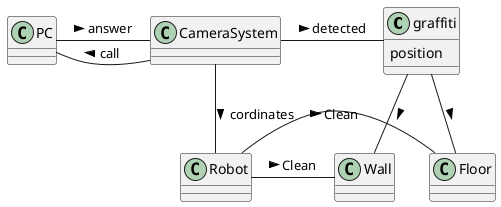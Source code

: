 @startuml
graffiti : position
PC - CameraSystem :answer >
CameraSystem - PC :call >
CameraSystem - Robot : cordinates >
Robot - Floor : Clean >
Robot - Wall : Clean >
graffiti -- Wall : >
graffiti -- Floor : >
CameraSystem - graffiti: detected >
@enduml
